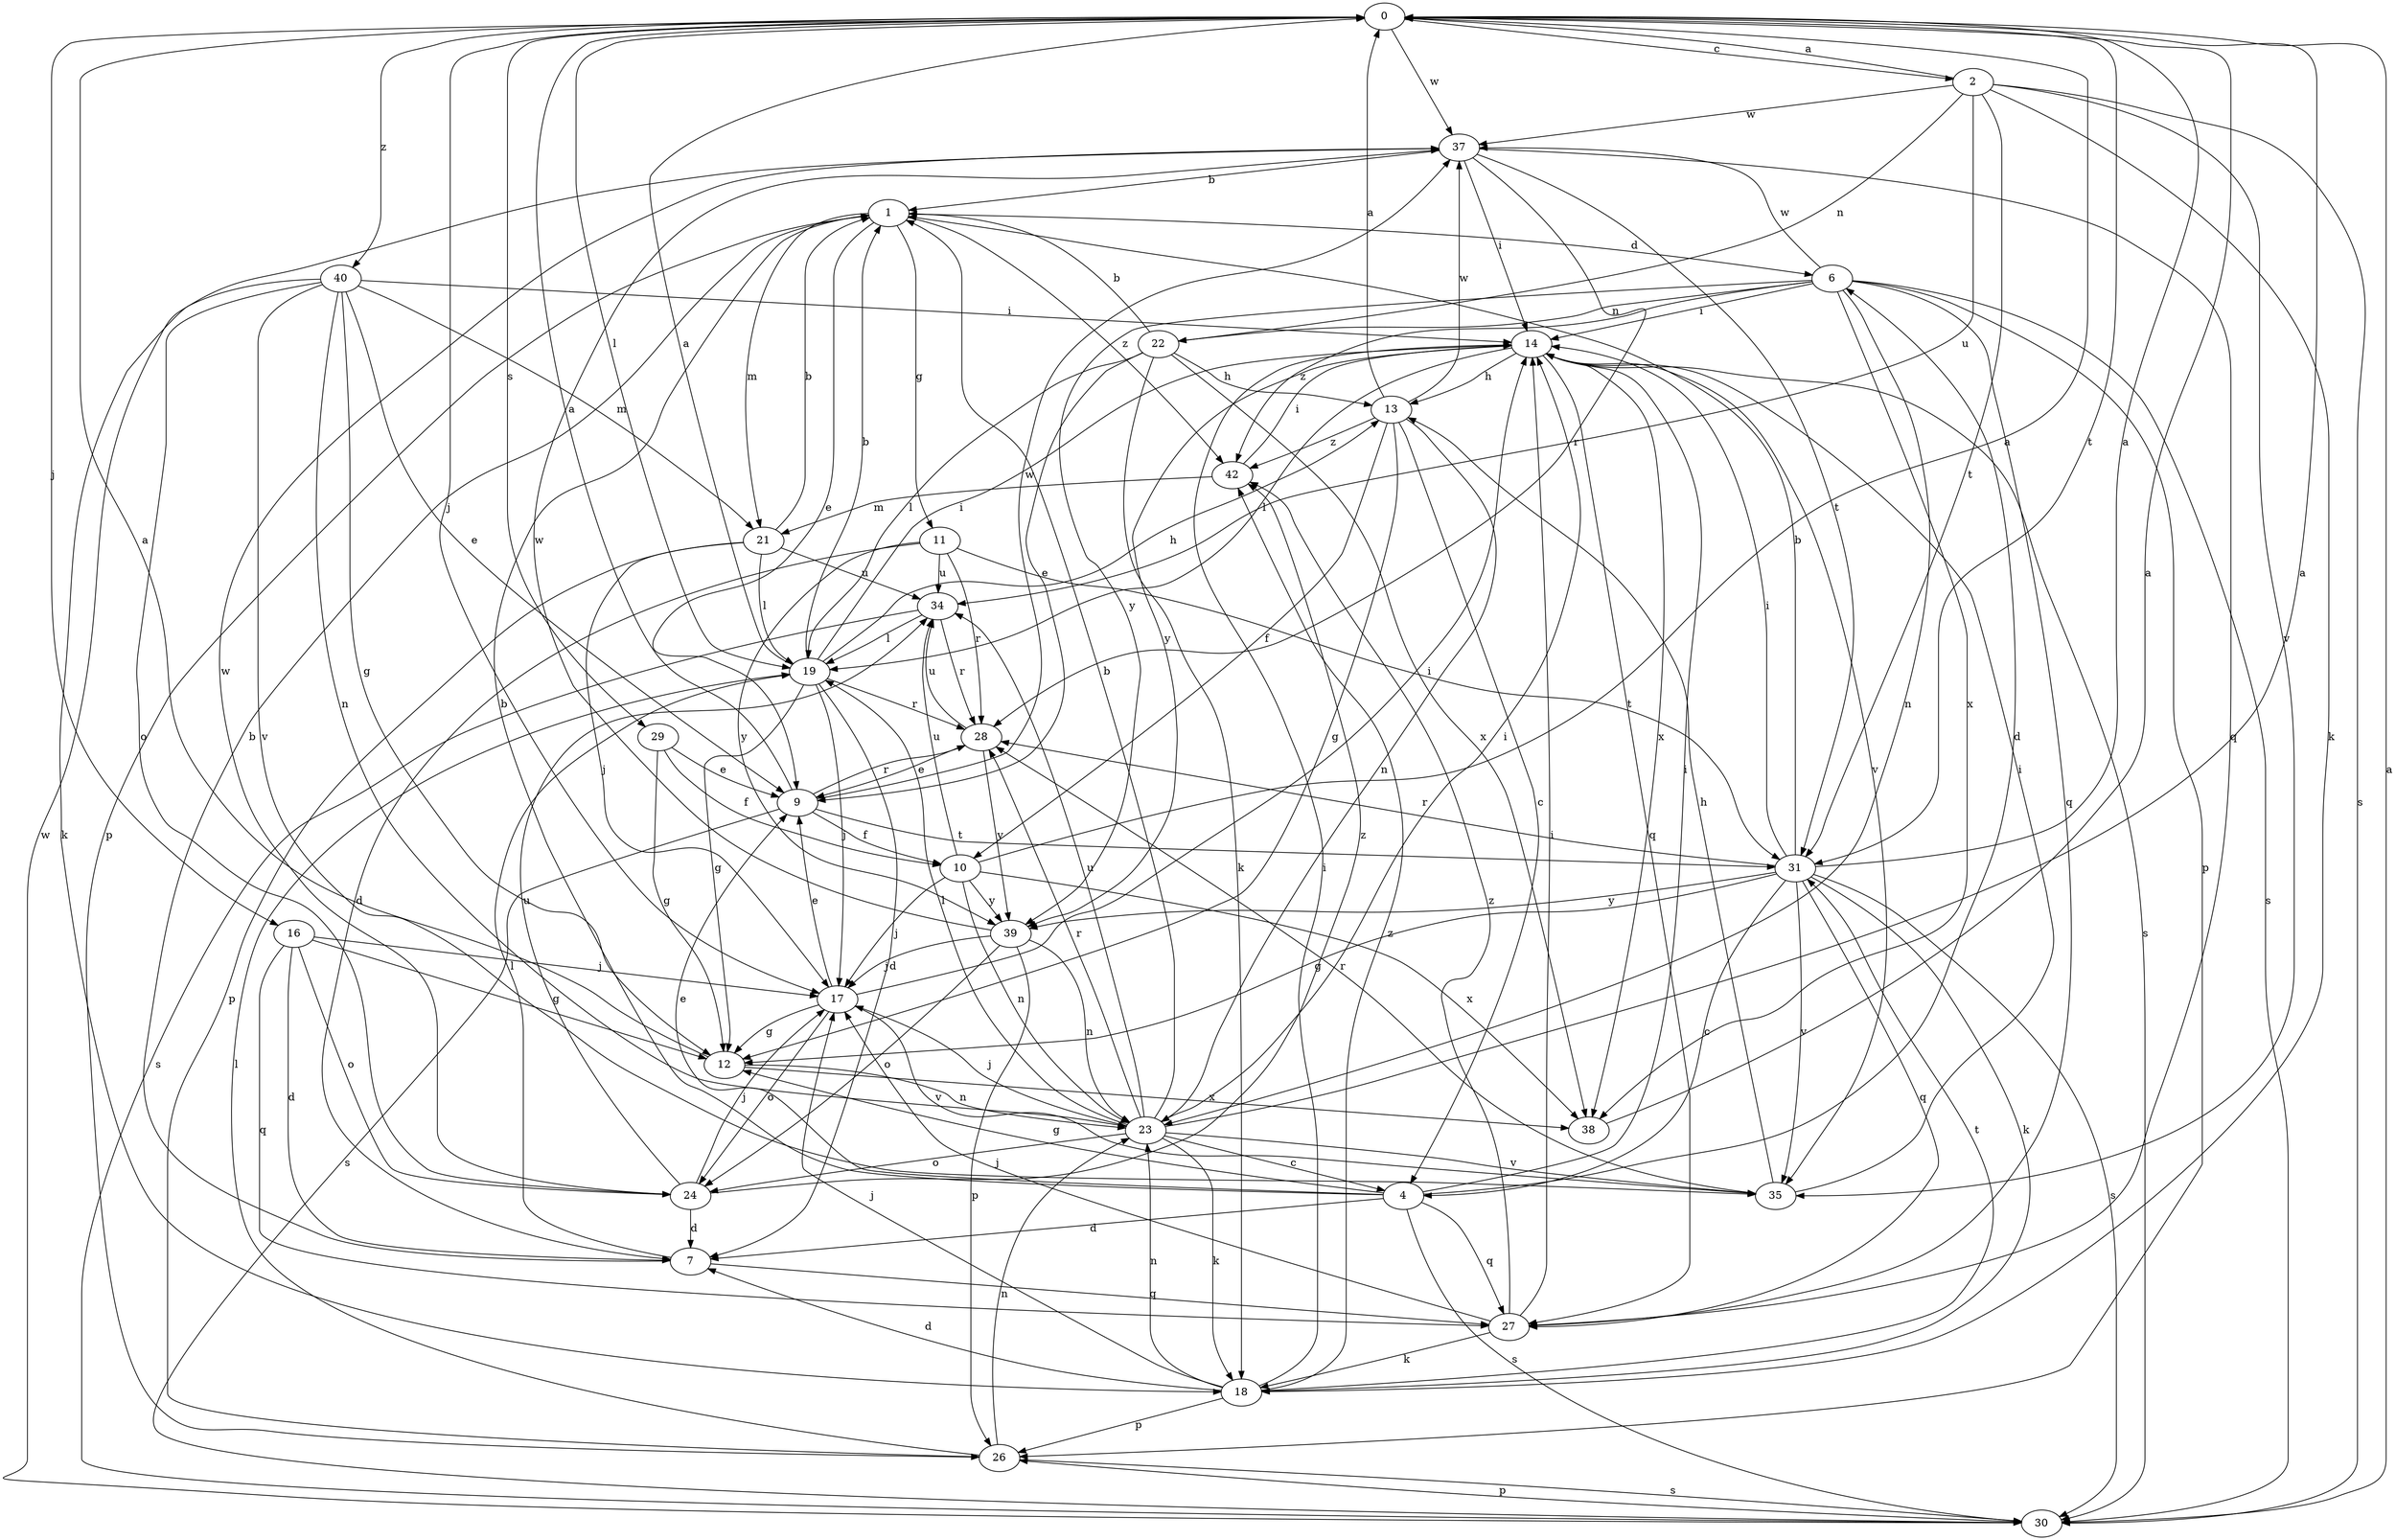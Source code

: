 strict digraph  {
0;
1;
2;
4;
6;
7;
9;
10;
11;
12;
13;
14;
16;
17;
18;
19;
21;
22;
23;
24;
26;
27;
28;
29;
30;
31;
34;
35;
37;
38;
39;
40;
42;
0 -> 2  [label=c];
0 -> 16  [label=j];
0 -> 17  [label=j];
0 -> 19  [label=l];
0 -> 29  [label=s];
0 -> 31  [label=t];
0 -> 37  [label=w];
0 -> 40  [label=z];
1 -> 6  [label=d];
1 -> 9  [label=e];
1 -> 11  [label=g];
1 -> 21  [label=m];
1 -> 26  [label=p];
1 -> 42  [label=z];
2 -> 0  [label=a];
2 -> 18  [label=k];
2 -> 22  [label=n];
2 -> 30  [label=s];
2 -> 31  [label=t];
2 -> 34  [label=u];
2 -> 35  [label=v];
2 -> 37  [label=w];
4 -> 1  [label=b];
4 -> 6  [label=d];
4 -> 7  [label=d];
4 -> 9  [label=e];
4 -> 12  [label=g];
4 -> 14  [label=i];
4 -> 27  [label=q];
4 -> 30  [label=s];
6 -> 14  [label=i];
6 -> 22  [label=n];
6 -> 23  [label=n];
6 -> 26  [label=p];
6 -> 27  [label=q];
6 -> 30  [label=s];
6 -> 37  [label=w];
6 -> 38  [label=x];
6 -> 39  [label=y];
6 -> 42  [label=z];
7 -> 1  [label=b];
7 -> 19  [label=l];
7 -> 27  [label=q];
9 -> 0  [label=a];
9 -> 10  [label=f];
9 -> 28  [label=r];
9 -> 30  [label=s];
9 -> 31  [label=t];
9 -> 37  [label=w];
10 -> 0  [label=a];
10 -> 17  [label=j];
10 -> 23  [label=n];
10 -> 34  [label=u];
10 -> 38  [label=x];
10 -> 39  [label=y];
11 -> 7  [label=d];
11 -> 28  [label=r];
11 -> 31  [label=t];
11 -> 34  [label=u];
11 -> 39  [label=y];
12 -> 0  [label=a];
12 -> 23  [label=n];
12 -> 38  [label=x];
13 -> 0  [label=a];
13 -> 4  [label=c];
13 -> 10  [label=f];
13 -> 12  [label=g];
13 -> 23  [label=n];
13 -> 37  [label=w];
13 -> 42  [label=z];
14 -> 13  [label=h];
14 -> 19  [label=l];
14 -> 27  [label=q];
14 -> 30  [label=s];
14 -> 35  [label=v];
14 -> 38  [label=x];
14 -> 39  [label=y];
16 -> 7  [label=d];
16 -> 12  [label=g];
16 -> 17  [label=j];
16 -> 24  [label=o];
16 -> 27  [label=q];
17 -> 9  [label=e];
17 -> 12  [label=g];
17 -> 14  [label=i];
17 -> 24  [label=o];
17 -> 35  [label=v];
18 -> 7  [label=d];
18 -> 14  [label=i];
18 -> 17  [label=j];
18 -> 23  [label=n];
18 -> 26  [label=p];
18 -> 31  [label=t];
18 -> 42  [label=z];
19 -> 0  [label=a];
19 -> 1  [label=b];
19 -> 7  [label=d];
19 -> 12  [label=g];
19 -> 13  [label=h];
19 -> 14  [label=i];
19 -> 17  [label=j];
19 -> 28  [label=r];
21 -> 1  [label=b];
21 -> 17  [label=j];
21 -> 19  [label=l];
21 -> 26  [label=p];
21 -> 34  [label=u];
22 -> 1  [label=b];
22 -> 9  [label=e];
22 -> 13  [label=h];
22 -> 18  [label=k];
22 -> 19  [label=l];
22 -> 38  [label=x];
23 -> 0  [label=a];
23 -> 1  [label=b];
23 -> 4  [label=c];
23 -> 14  [label=i];
23 -> 17  [label=j];
23 -> 18  [label=k];
23 -> 19  [label=l];
23 -> 24  [label=o];
23 -> 28  [label=r];
23 -> 34  [label=u];
23 -> 35  [label=v];
24 -> 7  [label=d];
24 -> 17  [label=j];
24 -> 34  [label=u];
24 -> 37  [label=w];
24 -> 42  [label=z];
26 -> 19  [label=l];
26 -> 23  [label=n];
26 -> 30  [label=s];
27 -> 14  [label=i];
27 -> 17  [label=j];
27 -> 18  [label=k];
27 -> 42  [label=z];
28 -> 9  [label=e];
28 -> 34  [label=u];
28 -> 39  [label=y];
29 -> 9  [label=e];
29 -> 10  [label=f];
29 -> 12  [label=g];
30 -> 0  [label=a];
30 -> 26  [label=p];
30 -> 37  [label=w];
31 -> 0  [label=a];
31 -> 1  [label=b];
31 -> 4  [label=c];
31 -> 12  [label=g];
31 -> 14  [label=i];
31 -> 18  [label=k];
31 -> 27  [label=q];
31 -> 28  [label=r];
31 -> 30  [label=s];
31 -> 35  [label=v];
31 -> 39  [label=y];
34 -> 19  [label=l];
34 -> 28  [label=r];
34 -> 30  [label=s];
35 -> 13  [label=h];
35 -> 14  [label=i];
35 -> 28  [label=r];
37 -> 1  [label=b];
37 -> 14  [label=i];
37 -> 27  [label=q];
37 -> 28  [label=r];
37 -> 31  [label=t];
38 -> 0  [label=a];
39 -> 17  [label=j];
39 -> 23  [label=n];
39 -> 24  [label=o];
39 -> 26  [label=p];
39 -> 37  [label=w];
40 -> 9  [label=e];
40 -> 12  [label=g];
40 -> 14  [label=i];
40 -> 18  [label=k];
40 -> 21  [label=m];
40 -> 23  [label=n];
40 -> 24  [label=o];
40 -> 35  [label=v];
42 -> 14  [label=i];
42 -> 21  [label=m];
}
